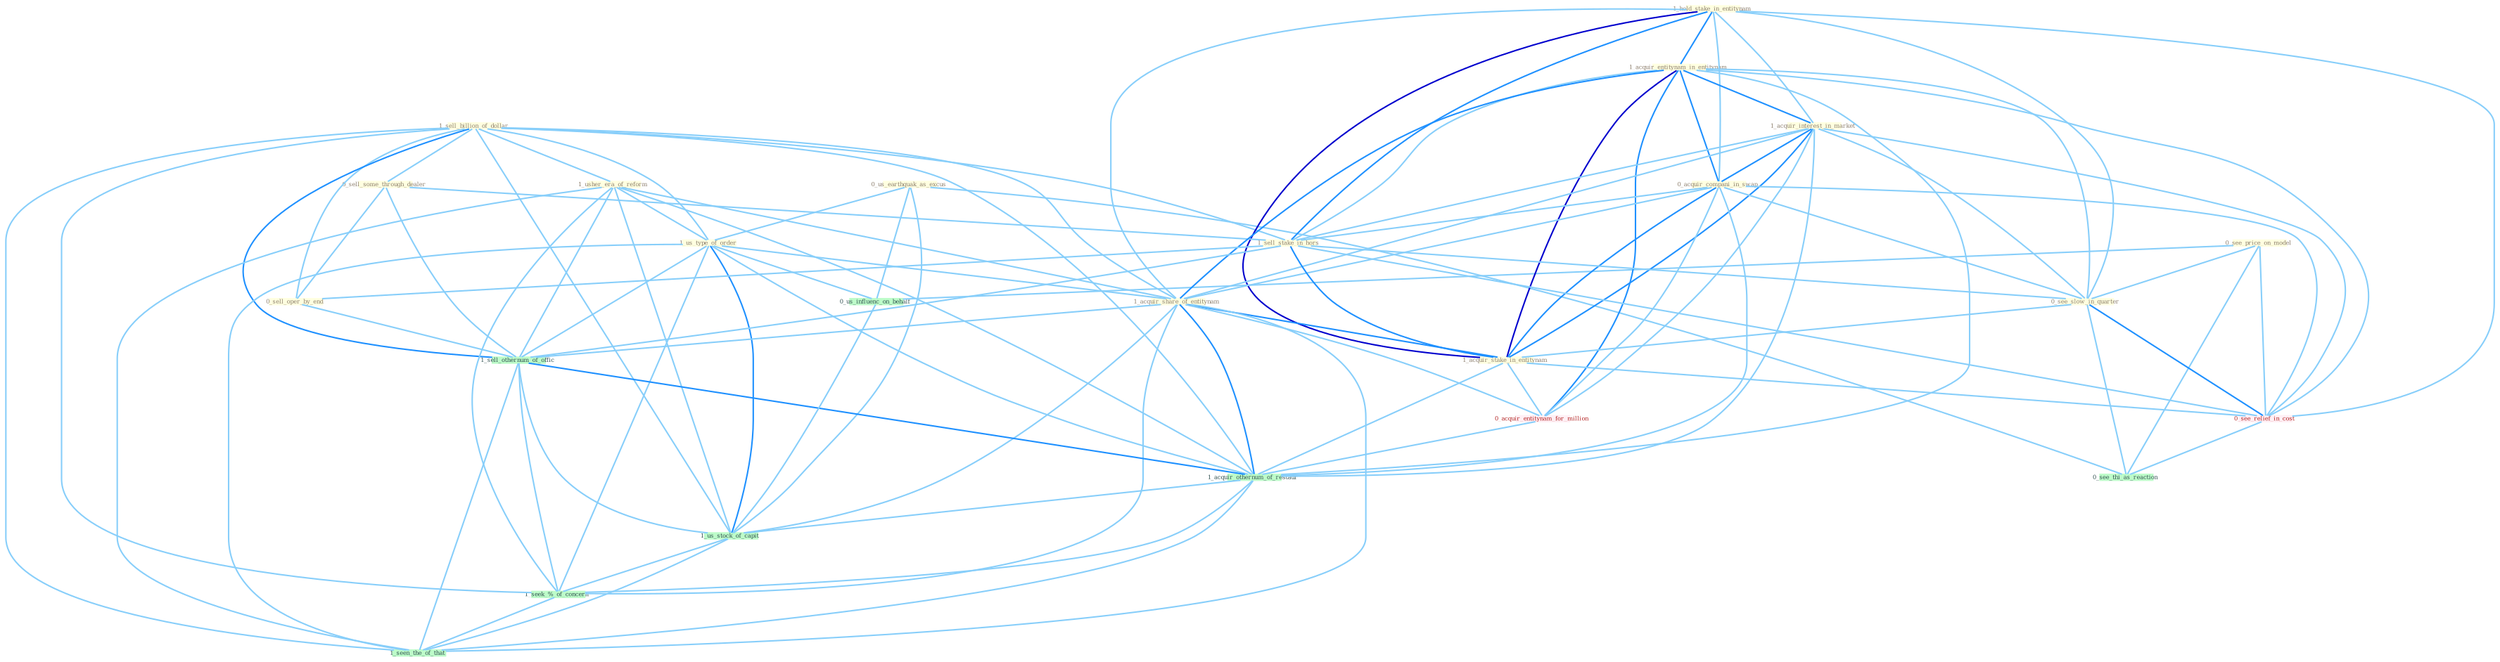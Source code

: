 Graph G{ 
    node
    [shape=polygon,style=filled,width=.5,height=.06,color="#BDFCC9",fixedsize=true,fontsize=4,
    fontcolor="#2f4f4f"];
    {node
    [color="#ffffe0", fontcolor="#8b7d6b"] "1_sell_billion_of_dollar " "1_usher_era_of_reform " "0_us_earthquak_as_excus " "1_hold_stake_in_entitynam " "1_us_type_of_order " "0_see_price_on_model " "0_sell_some_through_dealer " "1_acquir_entitynam_in_entitynam " "1_acquir_interest_in_market " "0_acquir_compani_in_swap " "1_sell_stake_in_hors " "0_see_slow_in_quarter " "1_acquir_share_of_entitynam " "1_acquir_stake_in_entitynam " "0_sell_oper_by_end "}
{node [color="#fff0f5", fontcolor="#b22222"] "0_acquir_entitynam_for_million " "0_see_relief_in_cost "}
edge [color="#B0E2FF"];

	"1_sell_billion_of_dollar " -- "1_usher_era_of_reform " [w="1", color="#87cefa" ];
	"1_sell_billion_of_dollar " -- "1_us_type_of_order " [w="1", color="#87cefa" ];
	"1_sell_billion_of_dollar " -- "0_sell_some_through_dealer " [w="1", color="#87cefa" ];
	"1_sell_billion_of_dollar " -- "1_sell_stake_in_hors " [w="1", color="#87cefa" ];
	"1_sell_billion_of_dollar " -- "1_acquir_share_of_entitynam " [w="1", color="#87cefa" ];
	"1_sell_billion_of_dollar " -- "0_sell_oper_by_end " [w="1", color="#87cefa" ];
	"1_sell_billion_of_dollar " -- "1_sell_othernum_of_offic " [w="2", color="#1e90ff" , len=0.8];
	"1_sell_billion_of_dollar " -- "1_acquir_othernum_of_restaur " [w="1", color="#87cefa" ];
	"1_sell_billion_of_dollar " -- "1_us_stock_of_capit " [w="1", color="#87cefa" ];
	"1_sell_billion_of_dollar " -- "1_seek_%_of_concern " [w="1", color="#87cefa" ];
	"1_sell_billion_of_dollar " -- "1_seen_the_of_that " [w="1", color="#87cefa" ];
	"1_usher_era_of_reform " -- "1_us_type_of_order " [w="1", color="#87cefa" ];
	"1_usher_era_of_reform " -- "1_acquir_share_of_entitynam " [w="1", color="#87cefa" ];
	"1_usher_era_of_reform " -- "1_sell_othernum_of_offic " [w="1", color="#87cefa" ];
	"1_usher_era_of_reform " -- "1_acquir_othernum_of_restaur " [w="1", color="#87cefa" ];
	"1_usher_era_of_reform " -- "1_us_stock_of_capit " [w="1", color="#87cefa" ];
	"1_usher_era_of_reform " -- "1_seek_%_of_concern " [w="1", color="#87cefa" ];
	"1_usher_era_of_reform " -- "1_seen_the_of_that " [w="1", color="#87cefa" ];
	"0_us_earthquak_as_excus " -- "1_us_type_of_order " [w="1", color="#87cefa" ];
	"0_us_earthquak_as_excus " -- "0_us_influenc_on_behalf " [w="1", color="#87cefa" ];
	"0_us_earthquak_as_excus " -- "0_see_thi_as_reaction " [w="1", color="#87cefa" ];
	"0_us_earthquak_as_excus " -- "1_us_stock_of_capit " [w="1", color="#87cefa" ];
	"1_hold_stake_in_entitynam " -- "1_acquir_entitynam_in_entitynam " [w="2", color="#1e90ff" , len=0.8];
	"1_hold_stake_in_entitynam " -- "1_acquir_interest_in_market " [w="1", color="#87cefa" ];
	"1_hold_stake_in_entitynam " -- "0_acquir_compani_in_swap " [w="1", color="#87cefa" ];
	"1_hold_stake_in_entitynam " -- "1_sell_stake_in_hors " [w="2", color="#1e90ff" , len=0.8];
	"1_hold_stake_in_entitynam " -- "0_see_slow_in_quarter " [w="1", color="#87cefa" ];
	"1_hold_stake_in_entitynam " -- "1_acquir_share_of_entitynam " [w="1", color="#87cefa" ];
	"1_hold_stake_in_entitynam " -- "1_acquir_stake_in_entitynam " [w="3", color="#0000cd" , len=0.6];
	"1_hold_stake_in_entitynam " -- "0_see_relief_in_cost " [w="1", color="#87cefa" ];
	"1_us_type_of_order " -- "1_acquir_share_of_entitynam " [w="1", color="#87cefa" ];
	"1_us_type_of_order " -- "1_sell_othernum_of_offic " [w="1", color="#87cefa" ];
	"1_us_type_of_order " -- "0_us_influenc_on_behalf " [w="1", color="#87cefa" ];
	"1_us_type_of_order " -- "1_acquir_othernum_of_restaur " [w="1", color="#87cefa" ];
	"1_us_type_of_order " -- "1_us_stock_of_capit " [w="2", color="#1e90ff" , len=0.8];
	"1_us_type_of_order " -- "1_seek_%_of_concern " [w="1", color="#87cefa" ];
	"1_us_type_of_order " -- "1_seen_the_of_that " [w="1", color="#87cefa" ];
	"0_see_price_on_model " -- "0_see_slow_in_quarter " [w="1", color="#87cefa" ];
	"0_see_price_on_model " -- "0_us_influenc_on_behalf " [w="1", color="#87cefa" ];
	"0_see_price_on_model " -- "0_see_relief_in_cost " [w="1", color="#87cefa" ];
	"0_see_price_on_model " -- "0_see_thi_as_reaction " [w="1", color="#87cefa" ];
	"0_sell_some_through_dealer " -- "1_sell_stake_in_hors " [w="1", color="#87cefa" ];
	"0_sell_some_through_dealer " -- "0_sell_oper_by_end " [w="1", color="#87cefa" ];
	"0_sell_some_through_dealer " -- "1_sell_othernum_of_offic " [w="1", color="#87cefa" ];
	"1_acquir_entitynam_in_entitynam " -- "1_acquir_interest_in_market " [w="2", color="#1e90ff" , len=0.8];
	"1_acquir_entitynam_in_entitynam " -- "0_acquir_compani_in_swap " [w="2", color="#1e90ff" , len=0.8];
	"1_acquir_entitynam_in_entitynam " -- "1_sell_stake_in_hors " [w="1", color="#87cefa" ];
	"1_acquir_entitynam_in_entitynam " -- "0_see_slow_in_quarter " [w="1", color="#87cefa" ];
	"1_acquir_entitynam_in_entitynam " -- "1_acquir_share_of_entitynam " [w="2", color="#1e90ff" , len=0.8];
	"1_acquir_entitynam_in_entitynam " -- "1_acquir_stake_in_entitynam " [w="3", color="#0000cd" , len=0.6];
	"1_acquir_entitynam_in_entitynam " -- "0_acquir_entitynam_for_million " [w="2", color="#1e90ff" , len=0.8];
	"1_acquir_entitynam_in_entitynam " -- "0_see_relief_in_cost " [w="1", color="#87cefa" ];
	"1_acquir_entitynam_in_entitynam " -- "1_acquir_othernum_of_restaur " [w="1", color="#87cefa" ];
	"1_acquir_interest_in_market " -- "0_acquir_compani_in_swap " [w="2", color="#1e90ff" , len=0.8];
	"1_acquir_interest_in_market " -- "1_sell_stake_in_hors " [w="1", color="#87cefa" ];
	"1_acquir_interest_in_market " -- "0_see_slow_in_quarter " [w="1", color="#87cefa" ];
	"1_acquir_interest_in_market " -- "1_acquir_share_of_entitynam " [w="1", color="#87cefa" ];
	"1_acquir_interest_in_market " -- "1_acquir_stake_in_entitynam " [w="2", color="#1e90ff" , len=0.8];
	"1_acquir_interest_in_market " -- "0_acquir_entitynam_for_million " [w="1", color="#87cefa" ];
	"1_acquir_interest_in_market " -- "0_see_relief_in_cost " [w="1", color="#87cefa" ];
	"1_acquir_interest_in_market " -- "1_acquir_othernum_of_restaur " [w="1", color="#87cefa" ];
	"0_acquir_compani_in_swap " -- "1_sell_stake_in_hors " [w="1", color="#87cefa" ];
	"0_acquir_compani_in_swap " -- "0_see_slow_in_quarter " [w="1", color="#87cefa" ];
	"0_acquir_compani_in_swap " -- "1_acquir_share_of_entitynam " [w="1", color="#87cefa" ];
	"0_acquir_compani_in_swap " -- "1_acquir_stake_in_entitynam " [w="2", color="#1e90ff" , len=0.8];
	"0_acquir_compani_in_swap " -- "0_acquir_entitynam_for_million " [w="1", color="#87cefa" ];
	"0_acquir_compani_in_swap " -- "0_see_relief_in_cost " [w="1", color="#87cefa" ];
	"0_acquir_compani_in_swap " -- "1_acquir_othernum_of_restaur " [w="1", color="#87cefa" ];
	"1_sell_stake_in_hors " -- "0_see_slow_in_quarter " [w="1", color="#87cefa" ];
	"1_sell_stake_in_hors " -- "1_acquir_stake_in_entitynam " [w="2", color="#1e90ff" , len=0.8];
	"1_sell_stake_in_hors " -- "0_sell_oper_by_end " [w="1", color="#87cefa" ];
	"1_sell_stake_in_hors " -- "1_sell_othernum_of_offic " [w="1", color="#87cefa" ];
	"1_sell_stake_in_hors " -- "0_see_relief_in_cost " [w="1", color="#87cefa" ];
	"0_see_slow_in_quarter " -- "1_acquir_stake_in_entitynam " [w="1", color="#87cefa" ];
	"0_see_slow_in_quarter " -- "0_see_relief_in_cost " [w="2", color="#1e90ff" , len=0.8];
	"0_see_slow_in_quarter " -- "0_see_thi_as_reaction " [w="1", color="#87cefa" ];
	"1_acquir_share_of_entitynam " -- "1_acquir_stake_in_entitynam " [w="2", color="#1e90ff" , len=0.8];
	"1_acquir_share_of_entitynam " -- "0_acquir_entitynam_for_million " [w="1", color="#87cefa" ];
	"1_acquir_share_of_entitynam " -- "1_sell_othernum_of_offic " [w="1", color="#87cefa" ];
	"1_acquir_share_of_entitynam " -- "1_acquir_othernum_of_restaur " [w="2", color="#1e90ff" , len=0.8];
	"1_acquir_share_of_entitynam " -- "1_us_stock_of_capit " [w="1", color="#87cefa" ];
	"1_acquir_share_of_entitynam " -- "1_seek_%_of_concern " [w="1", color="#87cefa" ];
	"1_acquir_share_of_entitynam " -- "1_seen_the_of_that " [w="1", color="#87cefa" ];
	"1_acquir_stake_in_entitynam " -- "0_acquir_entitynam_for_million " [w="1", color="#87cefa" ];
	"1_acquir_stake_in_entitynam " -- "0_see_relief_in_cost " [w="1", color="#87cefa" ];
	"1_acquir_stake_in_entitynam " -- "1_acquir_othernum_of_restaur " [w="1", color="#87cefa" ];
	"0_sell_oper_by_end " -- "1_sell_othernum_of_offic " [w="1", color="#87cefa" ];
	"0_acquir_entitynam_for_million " -- "1_acquir_othernum_of_restaur " [w="1", color="#87cefa" ];
	"1_sell_othernum_of_offic " -- "1_acquir_othernum_of_restaur " [w="2", color="#1e90ff" , len=0.8];
	"1_sell_othernum_of_offic " -- "1_us_stock_of_capit " [w="1", color="#87cefa" ];
	"1_sell_othernum_of_offic " -- "1_seek_%_of_concern " [w="1", color="#87cefa" ];
	"1_sell_othernum_of_offic " -- "1_seen_the_of_that " [w="1", color="#87cefa" ];
	"0_us_influenc_on_behalf " -- "1_us_stock_of_capit " [w="1", color="#87cefa" ];
	"0_see_relief_in_cost " -- "0_see_thi_as_reaction " [w="1", color="#87cefa" ];
	"1_acquir_othernum_of_restaur " -- "1_us_stock_of_capit " [w="1", color="#87cefa" ];
	"1_acquir_othernum_of_restaur " -- "1_seek_%_of_concern " [w="1", color="#87cefa" ];
	"1_acquir_othernum_of_restaur " -- "1_seen_the_of_that " [w="1", color="#87cefa" ];
	"1_us_stock_of_capit " -- "1_seek_%_of_concern " [w="1", color="#87cefa" ];
	"1_us_stock_of_capit " -- "1_seen_the_of_that " [w="1", color="#87cefa" ];
	"1_seek_%_of_concern " -- "1_seen_the_of_that " [w="1", color="#87cefa" ];
}